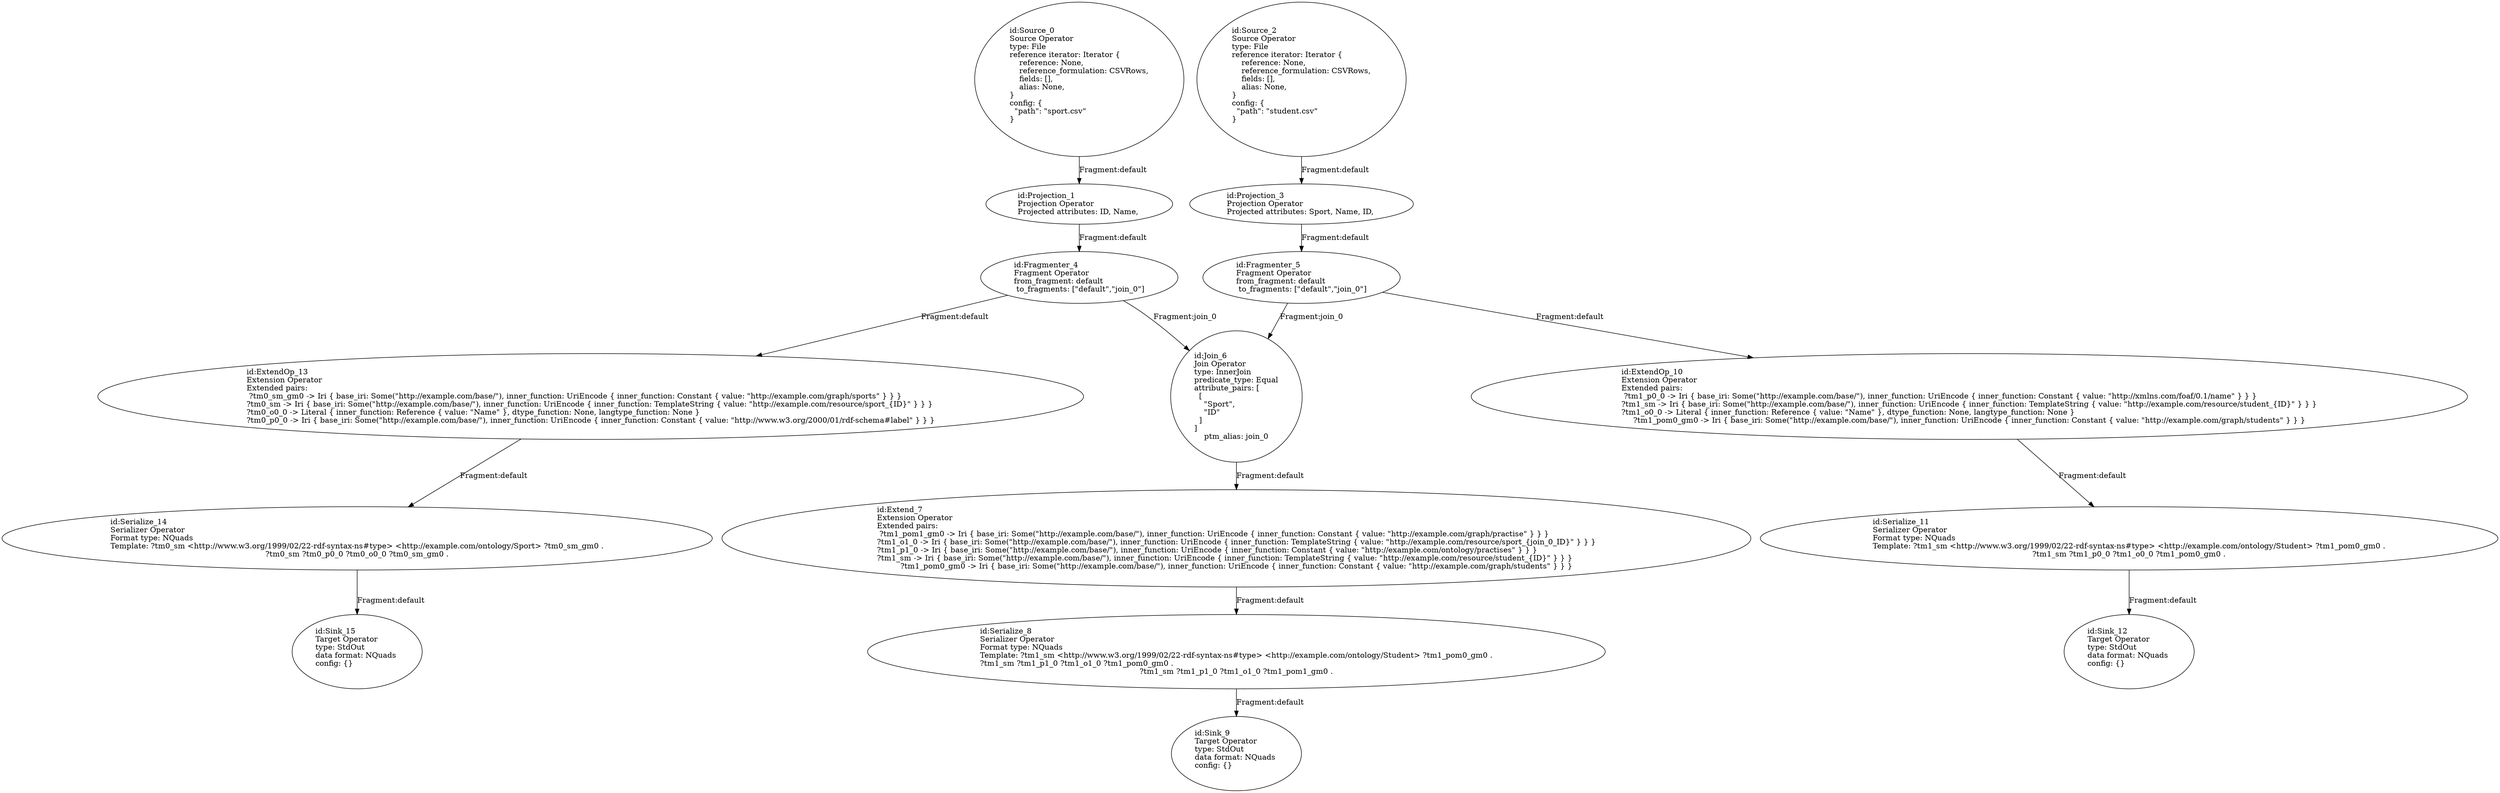 digraph {
    0 [ label = "id:Source_0 \lSource Operator\ltype: File \lreference iterator: Iterator {\l    reference: None,\l    reference_formulation: CSVRows,\l    fields: [],\l    alias: None,\l} \lconfig: {\l  \"path\": \"sport.csv\"\l}\l             " ]
    1 [ label = "id:Projection_1 \lProjection Operator\lProjected attributes: ID, Name, " ]
    2 [ label = "id:Source_2 \lSource Operator\ltype: File \lreference iterator: Iterator {\l    reference: None,\l    reference_formulation: CSVRows,\l    fields: [],\l    alias: None,\l} \lconfig: {\l  \"path\": \"student.csv\"\l}\l             " ]
    3 [ label = "id:Projection_3 \lProjection Operator\lProjected attributes: Sport, Name, ID, " ]
    4 [ label = "id:Fragmenter_4 \lFragment Operator\lfrom_fragment: default \l to_fragments: [\"default\",\"join_0\"]" ]
    5 [ label = "id:Fragmenter_5 \lFragment Operator\lfrom_fragment: default \l to_fragments: [\"default\",\"join_0\"]" ]
    6 [ label = "id:Join_6 \lJoin Operator\ltype: InnerJoin\lpredicate_type: Equal\lattribute_pairs: [\l  [\l    \"Sport\",\l    \"ID\"\l  ]\l]\lptm_alias: join_0" ]
    7 [ label = "id:Extend_7 \lExtension Operator\lExtended pairs: \l ?tm1_pom1_gm0 -> Iri { base_iri: Some(\"http://example.com/base/\"), inner_function: UriEncode { inner_function: Constant { value: \"http://example.com/graph/practise\" } } }\l?tm1_o1_0 -> Iri { base_iri: Some(\"http://example.com/base/\"), inner_function: UriEncode { inner_function: TemplateString { value: \"http://example.com/resource/sport_{join_0_ID}\" } } }\l?tm1_p1_0 -> Iri { base_iri: Some(\"http://example.com/base/\"), inner_function: UriEncode { inner_function: Constant { value: \"http://example.com/ontology/practises\" } } }\l?tm1_sm -> Iri { base_iri: Some(\"http://example.com/base/\"), inner_function: UriEncode { inner_function: TemplateString { value: \"http://example.com/resource/student_{ID}\" } } }\l?tm1_pom0_gm0 -> Iri { base_iri: Some(\"http://example.com/base/\"), inner_function: UriEncode { inner_function: Constant { value: \"http://example.com/graph/students\" } } }" ]
    8 [ label = "id:Serialize_8 \lSerializer Operator\lFormat type: NQuads\lTemplate: ?tm1_sm <http://www.w3.org/1999/02/22-rdf-syntax-ns#type> <http://example.com/ontology/Student> ?tm1_pom0_gm0 .\l?tm1_sm ?tm1_p1_0 ?tm1_o1_0 ?tm1_pom0_gm0 .\l?tm1_sm ?tm1_p1_0 ?tm1_o1_0 ?tm1_pom1_gm0 ." ]
    9 [ label = "id:Sink_9 \lTarget Operator\ltype: StdOut \ldata format: NQuads \lconfig: {}\l             " ]
    10 [ label = "id:ExtendOp_10 \lExtension Operator\lExtended pairs: \l ?tm1_p0_0 -> Iri { base_iri: Some(\"http://example.com/base/\"), inner_function: UriEncode { inner_function: Constant { value: \"http://xmlns.com/foaf/0.1/name\" } } }\l?tm1_sm -> Iri { base_iri: Some(\"http://example.com/base/\"), inner_function: UriEncode { inner_function: TemplateString { value: \"http://example.com/resource/student_{ID}\" } } }\l?tm1_o0_0 -> Literal { inner_function: Reference { value: \"Name\" }, dtype_function: None, langtype_function: None }\l?tm1_pom0_gm0 -> Iri { base_iri: Some(\"http://example.com/base/\"), inner_function: UriEncode { inner_function: Constant { value: \"http://example.com/graph/students\" } } }" ]
    11 [ label = "id:Serialize_11 \lSerializer Operator\lFormat type: NQuads\lTemplate: ?tm1_sm <http://www.w3.org/1999/02/22-rdf-syntax-ns#type> <http://example.com/ontology/Student> ?tm1_pom0_gm0 .\l?tm1_sm ?tm1_p0_0 ?tm1_o0_0 ?tm1_pom0_gm0 ." ]
    12 [ label = "id:Sink_12 \lTarget Operator\ltype: StdOut \ldata format: NQuads \lconfig: {}\l             " ]
    13 [ label = "id:ExtendOp_13 \lExtension Operator\lExtended pairs: \l ?tm0_sm_gm0 -> Iri { base_iri: Some(\"http://example.com/base/\"), inner_function: UriEncode { inner_function: Constant { value: \"http://example.com/graph/sports\" } } }\l?tm0_sm -> Iri { base_iri: Some(\"http://example.com/base/\"), inner_function: UriEncode { inner_function: TemplateString { value: \"http://example.com/resource/sport_{ID}\" } } }\l?tm0_o0_0 -> Literal { inner_function: Reference { value: \"Name\" }, dtype_function: None, langtype_function: None }\l?tm0_p0_0 -> Iri { base_iri: Some(\"http://example.com/base/\"), inner_function: UriEncode { inner_function: Constant { value: \"http://www.w3.org/2000/01/rdf-schema#label\" } } }" ]
    14 [ label = "id:Serialize_14 \lSerializer Operator\lFormat type: NQuads\lTemplate: ?tm0_sm <http://www.w3.org/1999/02/22-rdf-syntax-ns#type> <http://example.com/ontology/Sport> ?tm0_sm_gm0 .\l?tm0_sm ?tm0_p0_0 ?tm0_o0_0 ?tm0_sm_gm0 ." ]
    15 [ label = "id:Sink_15 \lTarget Operator\ltype: StdOut \ldata format: NQuads \lconfig: {}\l             " ]
    0 -> 1 [ label = "Fragment:default" ]
    2 -> 3 [ label = "Fragment:default" ]
    1 -> 4 [ label = "Fragment:default" ]
    3 -> 5 [ label = "Fragment:default" ]
    5 -> 6 [ label = "Fragment:join_0" ]
    4 -> 6 [ label = "Fragment:join_0" ]
    6 -> 7 [ label = "Fragment:default" ]
    7 -> 8 [ label = "Fragment:default" ]
    8 -> 9 [ label = "Fragment:default" ]
    5 -> 10 [ label = "Fragment:default" ]
    10 -> 11 [ label = "Fragment:default" ]
    11 -> 12 [ label = "Fragment:default" ]
    4 -> 13 [ label = "Fragment:default" ]
    13 -> 14 [ label = "Fragment:default" ]
    14 -> 15 [ label = "Fragment:default" ]
}
